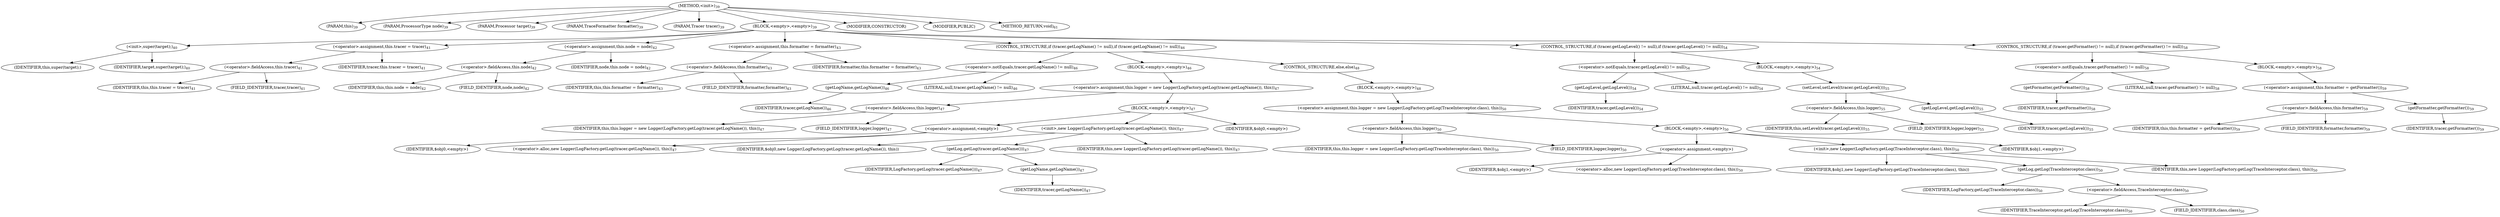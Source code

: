 digraph "&lt;init&gt;" {  
"48" [label = <(METHOD,&lt;init&gt;)<SUB>39</SUB>> ]
"4" [label = <(PARAM,this)<SUB>39</SUB>> ]
"49" [label = <(PARAM,ProcessorType node)<SUB>39</SUB>> ]
"50" [label = <(PARAM,Processor target)<SUB>39</SUB>> ]
"51" [label = <(PARAM,TraceFormatter formatter)<SUB>39</SUB>> ]
"52" [label = <(PARAM,Tracer tracer)<SUB>39</SUB>> ]
"53" [label = <(BLOCK,&lt;empty&gt;,&lt;empty&gt;)<SUB>39</SUB>> ]
"54" [label = <(&lt;init&gt;,super(target);)<SUB>40</SUB>> ]
"3" [label = <(IDENTIFIER,this,super(target);)> ]
"55" [label = <(IDENTIFIER,target,super(target);)<SUB>40</SUB>> ]
"56" [label = <(&lt;operator&gt;.assignment,this.tracer = tracer)<SUB>41</SUB>> ]
"57" [label = <(&lt;operator&gt;.fieldAccess,this.tracer)<SUB>41</SUB>> ]
"5" [label = <(IDENTIFIER,this,this.tracer = tracer)<SUB>41</SUB>> ]
"58" [label = <(FIELD_IDENTIFIER,tracer,tracer)<SUB>41</SUB>> ]
"59" [label = <(IDENTIFIER,tracer,this.tracer = tracer)<SUB>41</SUB>> ]
"60" [label = <(&lt;operator&gt;.assignment,this.node = node)<SUB>42</SUB>> ]
"61" [label = <(&lt;operator&gt;.fieldAccess,this.node)<SUB>42</SUB>> ]
"6" [label = <(IDENTIFIER,this,this.node = node)<SUB>42</SUB>> ]
"62" [label = <(FIELD_IDENTIFIER,node,node)<SUB>42</SUB>> ]
"63" [label = <(IDENTIFIER,node,this.node = node)<SUB>42</SUB>> ]
"64" [label = <(&lt;operator&gt;.assignment,this.formatter = formatter)<SUB>43</SUB>> ]
"65" [label = <(&lt;operator&gt;.fieldAccess,this.formatter)<SUB>43</SUB>> ]
"7" [label = <(IDENTIFIER,this,this.formatter = formatter)<SUB>43</SUB>> ]
"66" [label = <(FIELD_IDENTIFIER,formatter,formatter)<SUB>43</SUB>> ]
"67" [label = <(IDENTIFIER,formatter,this.formatter = formatter)<SUB>43</SUB>> ]
"68" [label = <(CONTROL_STRUCTURE,if (tracer.getLogName() != null),if (tracer.getLogName() != null))<SUB>46</SUB>> ]
"69" [label = <(&lt;operator&gt;.notEquals,tracer.getLogName() != null)<SUB>46</SUB>> ]
"70" [label = <(getLogName,getLogName())<SUB>46</SUB>> ]
"71" [label = <(IDENTIFIER,tracer,getLogName())<SUB>46</SUB>> ]
"72" [label = <(LITERAL,null,tracer.getLogName() != null)<SUB>46</SUB>> ]
"73" [label = <(BLOCK,&lt;empty&gt;,&lt;empty&gt;)<SUB>46</SUB>> ]
"74" [label = <(&lt;operator&gt;.assignment,this.logger = new Logger(LogFactory.getLog(tracer.getLogName()), this))<SUB>47</SUB>> ]
"75" [label = <(&lt;operator&gt;.fieldAccess,this.logger)<SUB>47</SUB>> ]
"76" [label = <(IDENTIFIER,this,this.logger = new Logger(LogFactory.getLog(tracer.getLogName()), this))<SUB>47</SUB>> ]
"77" [label = <(FIELD_IDENTIFIER,logger,logger)<SUB>47</SUB>> ]
"78" [label = <(BLOCK,&lt;empty&gt;,&lt;empty&gt;)<SUB>47</SUB>> ]
"79" [label = <(&lt;operator&gt;.assignment,&lt;empty&gt;)> ]
"80" [label = <(IDENTIFIER,$obj0,&lt;empty&gt;)> ]
"81" [label = <(&lt;operator&gt;.alloc,new Logger(LogFactory.getLog(tracer.getLogName()), this))<SUB>47</SUB>> ]
"82" [label = <(&lt;init&gt;,new Logger(LogFactory.getLog(tracer.getLogName()), this))<SUB>47</SUB>> ]
"83" [label = <(IDENTIFIER,$obj0,new Logger(LogFactory.getLog(tracer.getLogName()), this))> ]
"84" [label = <(getLog,getLog(tracer.getLogName()))<SUB>47</SUB>> ]
"85" [label = <(IDENTIFIER,LogFactory,getLog(tracer.getLogName()))<SUB>47</SUB>> ]
"86" [label = <(getLogName,getLogName())<SUB>47</SUB>> ]
"87" [label = <(IDENTIFIER,tracer,getLogName())<SUB>47</SUB>> ]
"8" [label = <(IDENTIFIER,this,new Logger(LogFactory.getLog(tracer.getLogName()), this))<SUB>47</SUB>> ]
"88" [label = <(IDENTIFIER,$obj0,&lt;empty&gt;)> ]
"89" [label = <(CONTROL_STRUCTURE,else,else)<SUB>48</SUB>> ]
"90" [label = <(BLOCK,&lt;empty&gt;,&lt;empty&gt;)<SUB>48</SUB>> ]
"91" [label = <(&lt;operator&gt;.assignment,this.logger = new Logger(LogFactory.getLog(TraceInterceptor.class), this))<SUB>50</SUB>> ]
"92" [label = <(&lt;operator&gt;.fieldAccess,this.logger)<SUB>50</SUB>> ]
"93" [label = <(IDENTIFIER,this,this.logger = new Logger(LogFactory.getLog(TraceInterceptor.class), this))<SUB>50</SUB>> ]
"94" [label = <(FIELD_IDENTIFIER,logger,logger)<SUB>50</SUB>> ]
"95" [label = <(BLOCK,&lt;empty&gt;,&lt;empty&gt;)<SUB>50</SUB>> ]
"96" [label = <(&lt;operator&gt;.assignment,&lt;empty&gt;)> ]
"97" [label = <(IDENTIFIER,$obj1,&lt;empty&gt;)> ]
"98" [label = <(&lt;operator&gt;.alloc,new Logger(LogFactory.getLog(TraceInterceptor.class), this))<SUB>50</SUB>> ]
"99" [label = <(&lt;init&gt;,new Logger(LogFactory.getLog(TraceInterceptor.class), this))<SUB>50</SUB>> ]
"100" [label = <(IDENTIFIER,$obj1,new Logger(LogFactory.getLog(TraceInterceptor.class), this))> ]
"101" [label = <(getLog,getLog(TraceInterceptor.class))<SUB>50</SUB>> ]
"102" [label = <(IDENTIFIER,LogFactory,getLog(TraceInterceptor.class))<SUB>50</SUB>> ]
"103" [label = <(&lt;operator&gt;.fieldAccess,TraceInterceptor.class)<SUB>50</SUB>> ]
"104" [label = <(IDENTIFIER,TraceInterceptor,getLog(TraceInterceptor.class))<SUB>50</SUB>> ]
"105" [label = <(FIELD_IDENTIFIER,class,class)<SUB>50</SUB>> ]
"9" [label = <(IDENTIFIER,this,new Logger(LogFactory.getLog(TraceInterceptor.class), this))<SUB>50</SUB>> ]
"106" [label = <(IDENTIFIER,$obj1,&lt;empty&gt;)> ]
"107" [label = <(CONTROL_STRUCTURE,if (tracer.getLogLevel() != null),if (tracer.getLogLevel() != null))<SUB>54</SUB>> ]
"108" [label = <(&lt;operator&gt;.notEquals,tracer.getLogLevel() != null)<SUB>54</SUB>> ]
"109" [label = <(getLogLevel,getLogLevel())<SUB>54</SUB>> ]
"110" [label = <(IDENTIFIER,tracer,getLogLevel())<SUB>54</SUB>> ]
"111" [label = <(LITERAL,null,tracer.getLogLevel() != null)<SUB>54</SUB>> ]
"112" [label = <(BLOCK,&lt;empty&gt;,&lt;empty&gt;)<SUB>54</SUB>> ]
"113" [label = <(setLevel,setLevel(tracer.getLogLevel()))<SUB>55</SUB>> ]
"114" [label = <(&lt;operator&gt;.fieldAccess,this.logger)<SUB>55</SUB>> ]
"115" [label = <(IDENTIFIER,this,setLevel(tracer.getLogLevel()))<SUB>55</SUB>> ]
"116" [label = <(FIELD_IDENTIFIER,logger,logger)<SUB>55</SUB>> ]
"117" [label = <(getLogLevel,getLogLevel())<SUB>55</SUB>> ]
"118" [label = <(IDENTIFIER,tracer,getLogLevel())<SUB>55</SUB>> ]
"119" [label = <(CONTROL_STRUCTURE,if (tracer.getFormatter() != null),if (tracer.getFormatter() != null))<SUB>58</SUB>> ]
"120" [label = <(&lt;operator&gt;.notEquals,tracer.getFormatter() != null)<SUB>58</SUB>> ]
"121" [label = <(getFormatter,getFormatter())<SUB>58</SUB>> ]
"122" [label = <(IDENTIFIER,tracer,getFormatter())<SUB>58</SUB>> ]
"123" [label = <(LITERAL,null,tracer.getFormatter() != null)<SUB>58</SUB>> ]
"124" [label = <(BLOCK,&lt;empty&gt;,&lt;empty&gt;)<SUB>58</SUB>> ]
"125" [label = <(&lt;operator&gt;.assignment,this.formatter = getFormatter())<SUB>59</SUB>> ]
"126" [label = <(&lt;operator&gt;.fieldAccess,this.formatter)<SUB>59</SUB>> ]
"10" [label = <(IDENTIFIER,this,this.formatter = getFormatter())<SUB>59</SUB>> ]
"127" [label = <(FIELD_IDENTIFIER,formatter,formatter)<SUB>59</SUB>> ]
"128" [label = <(getFormatter,getFormatter())<SUB>59</SUB>> ]
"129" [label = <(IDENTIFIER,tracer,getFormatter())<SUB>59</SUB>> ]
"130" [label = <(MODIFIER,CONSTRUCTOR)> ]
"131" [label = <(MODIFIER,PUBLIC)> ]
"132" [label = <(METHOD_RETURN,void)<SUB>61</SUB>> ]
  "48" -> "4" 
  "48" -> "49" 
  "48" -> "50" 
  "48" -> "51" 
  "48" -> "52" 
  "48" -> "53" 
  "48" -> "130" 
  "48" -> "131" 
  "48" -> "132" 
  "53" -> "54" 
  "53" -> "56" 
  "53" -> "60" 
  "53" -> "64" 
  "53" -> "68" 
  "53" -> "107" 
  "53" -> "119" 
  "54" -> "3" 
  "54" -> "55" 
  "56" -> "57" 
  "56" -> "59" 
  "57" -> "5" 
  "57" -> "58" 
  "60" -> "61" 
  "60" -> "63" 
  "61" -> "6" 
  "61" -> "62" 
  "64" -> "65" 
  "64" -> "67" 
  "65" -> "7" 
  "65" -> "66" 
  "68" -> "69" 
  "68" -> "73" 
  "68" -> "89" 
  "69" -> "70" 
  "69" -> "72" 
  "70" -> "71" 
  "73" -> "74" 
  "74" -> "75" 
  "74" -> "78" 
  "75" -> "76" 
  "75" -> "77" 
  "78" -> "79" 
  "78" -> "82" 
  "78" -> "88" 
  "79" -> "80" 
  "79" -> "81" 
  "82" -> "83" 
  "82" -> "84" 
  "82" -> "8" 
  "84" -> "85" 
  "84" -> "86" 
  "86" -> "87" 
  "89" -> "90" 
  "90" -> "91" 
  "91" -> "92" 
  "91" -> "95" 
  "92" -> "93" 
  "92" -> "94" 
  "95" -> "96" 
  "95" -> "99" 
  "95" -> "106" 
  "96" -> "97" 
  "96" -> "98" 
  "99" -> "100" 
  "99" -> "101" 
  "99" -> "9" 
  "101" -> "102" 
  "101" -> "103" 
  "103" -> "104" 
  "103" -> "105" 
  "107" -> "108" 
  "107" -> "112" 
  "108" -> "109" 
  "108" -> "111" 
  "109" -> "110" 
  "112" -> "113" 
  "113" -> "114" 
  "113" -> "117" 
  "114" -> "115" 
  "114" -> "116" 
  "117" -> "118" 
  "119" -> "120" 
  "119" -> "124" 
  "120" -> "121" 
  "120" -> "123" 
  "121" -> "122" 
  "124" -> "125" 
  "125" -> "126" 
  "125" -> "128" 
  "126" -> "10" 
  "126" -> "127" 
  "128" -> "129" 
}
